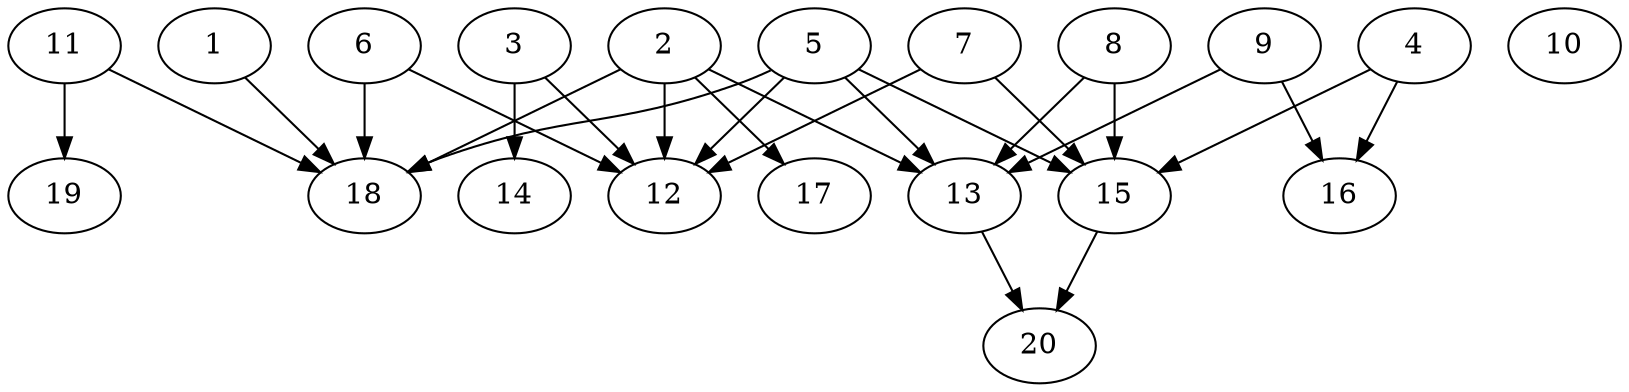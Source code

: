 // DAG automatically generated by daggen at Sat Jul 27 15:39:05 2019
// ./daggen --dot -n 20 --ccr 0.4 --fat 0.8 --regular 0.5 --density 0.4 --mindata 5242880 --maxdata 52428800 
digraph G {
  1 [size="49518080", alpha="0.12", expect_size="19807232"] 
  1 -> 18 [size ="19807232"]
  2 [size="62164480", alpha="0.01", expect_size="24865792"] 
  2 -> 12 [size ="24865792"]
  2 -> 13 [size ="24865792"]
  2 -> 17 [size ="24865792"]
  2 -> 18 [size ="24865792"]
  3 [size="75069440", alpha="0.01", expect_size="30027776"] 
  3 -> 12 [size ="30027776"]
  3 -> 14 [size ="30027776"]
  4 [size="112768000", alpha="0.16", expect_size="45107200"] 
  4 -> 15 [size ="45107200"]
  4 -> 16 [size ="45107200"]
  5 [size="103608320", alpha="0.10", expect_size="41443328"] 
  5 -> 12 [size ="41443328"]
  5 -> 13 [size ="41443328"]
  5 -> 15 [size ="41443328"]
  5 -> 18 [size ="41443328"]
  6 [size="37463040", alpha="0.14", expect_size="14985216"] 
  6 -> 12 [size ="14985216"]
  6 -> 18 [size ="14985216"]
  7 [size="74849280", alpha="0.16", expect_size="29939712"] 
  7 -> 12 [size ="29939712"]
  7 -> 15 [size ="29939712"]
  8 [size="34557440", alpha="0.07", expect_size="13822976"] 
  8 -> 13 [size ="13822976"]
  8 -> 15 [size ="13822976"]
  9 [size="112988160", alpha="0.12", expect_size="45195264"] 
  9 -> 13 [size ="45195264"]
  9 -> 16 [size ="45195264"]
  10 [size="25187840", alpha="0.20", expect_size="10075136"] 
  11 [size="82401280", alpha="0.08", expect_size="32960512"] 
  11 -> 18 [size ="32960512"]
  11 -> 19 [size ="32960512"]
  12 [size="38095360", alpha="0.20", expect_size="15238144"] 
  13 [size="41579520", alpha="0.15", expect_size="16631808"] 
  13 -> 20 [size ="16631808"]
  14 [size="48481280", alpha="0.06", expect_size="19392512"] 
  15 [size="23557120", alpha="0.13", expect_size="9422848"] 
  15 -> 20 [size ="9422848"]
  16 [size="83328000", alpha="0.11", expect_size="33331200"] 
  17 [size="50245120", alpha="0.19", expect_size="20098048"] 
  18 [size="25909760", alpha="0.12", expect_size="10363904"] 
  19 [size="67637760", alpha="0.12", expect_size="27055104"] 
  20 [size="23157760", alpha="0.05", expect_size="9263104"] 
}
